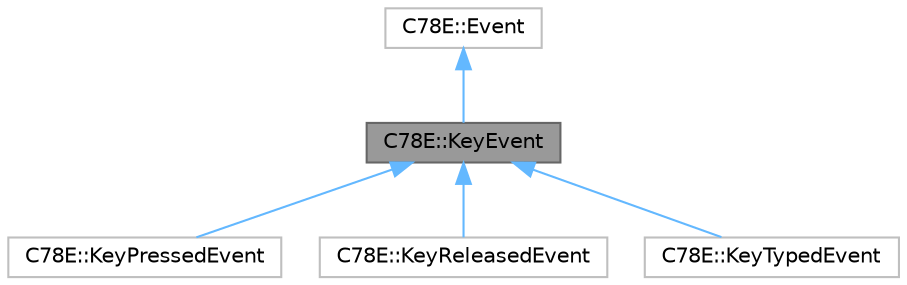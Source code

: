 digraph "C78E::KeyEvent"
{
 // LATEX_PDF_SIZE
  bgcolor="transparent";
  edge [fontname=Helvetica,fontsize=10,labelfontname=Helvetica,labelfontsize=10];
  node [fontname=Helvetica,fontsize=10,shape=box,height=0.2,width=0.4];
  Node1 [id="Node000001",label="C78E::KeyEvent",height=0.2,width=0.4,color="gray40", fillcolor="grey60", style="filled", fontcolor="black",tooltip=" "];
  Node2 -> Node1 [id="edge1_Node000001_Node000002",dir="back",color="steelblue1",style="solid",tooltip=" "];
  Node2 [id="Node000002",label="C78E::Event",height=0.2,width=0.4,color="grey75", fillcolor="white", style="filled",URL="$d5/d13/class_c78_e_1_1_event.html",tooltip=" "];
  Node1 -> Node3 [id="edge2_Node000001_Node000003",dir="back",color="steelblue1",style="solid",tooltip=" "];
  Node3 [id="Node000003",label="C78E::KeyPressedEvent",height=0.2,width=0.4,color="grey75", fillcolor="white", style="filled",URL="$d8/dce/class_c78_e_1_1_key_pressed_event.html",tooltip=" "];
  Node1 -> Node4 [id="edge3_Node000001_Node000004",dir="back",color="steelblue1",style="solid",tooltip=" "];
  Node4 [id="Node000004",label="C78E::KeyReleasedEvent",height=0.2,width=0.4,color="grey75", fillcolor="white", style="filled",URL="$d6/d91/class_c78_e_1_1_key_released_event.html",tooltip=" "];
  Node1 -> Node5 [id="edge4_Node000001_Node000005",dir="back",color="steelblue1",style="solid",tooltip=" "];
  Node5 [id="Node000005",label="C78E::KeyTypedEvent",height=0.2,width=0.4,color="grey75", fillcolor="white", style="filled",URL="$d2/dba/class_c78_e_1_1_key_typed_event.html",tooltip=" "];
}

